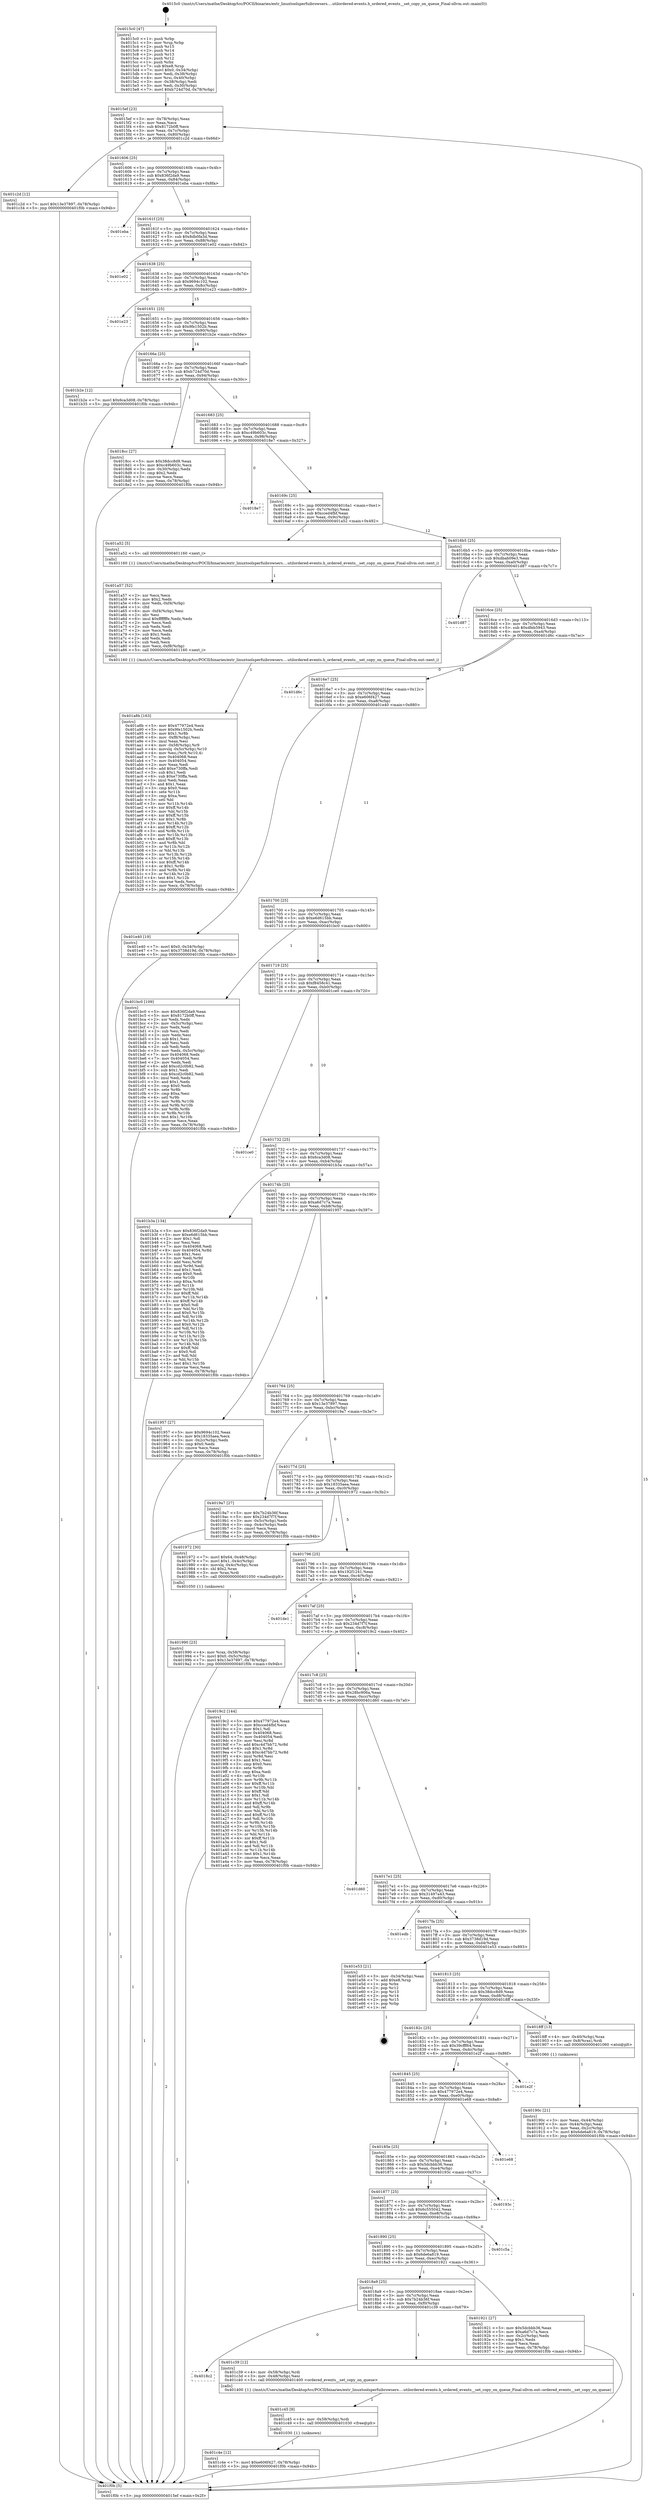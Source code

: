 digraph "0x4015c0" {
  label = "0x4015c0 (/mnt/c/Users/mathe/Desktop/tcc/POCII/binaries/extr_linuxtoolsperfuibrowsers....utilordered-events.h_ordered_events__set_copy_on_queue_Final-ollvm.out::main(0))"
  labelloc = "t"
  node[shape=record]

  Entry [label="",width=0.3,height=0.3,shape=circle,fillcolor=black,style=filled]
  "0x4015ef" [label="{
     0x4015ef [23]\l
     | [instrs]\l
     &nbsp;&nbsp;0x4015ef \<+3\>: mov -0x78(%rbp),%eax\l
     &nbsp;&nbsp;0x4015f2 \<+2\>: mov %eax,%ecx\l
     &nbsp;&nbsp;0x4015f4 \<+6\>: sub $0x8172b0ff,%ecx\l
     &nbsp;&nbsp;0x4015fa \<+3\>: mov %eax,-0x7c(%rbp)\l
     &nbsp;&nbsp;0x4015fd \<+3\>: mov %ecx,-0x80(%rbp)\l
     &nbsp;&nbsp;0x401600 \<+6\>: je 0000000000401c2d \<main+0x66d\>\l
  }"]
  "0x401c2d" [label="{
     0x401c2d [12]\l
     | [instrs]\l
     &nbsp;&nbsp;0x401c2d \<+7\>: movl $0x13e37897,-0x78(%rbp)\l
     &nbsp;&nbsp;0x401c34 \<+5\>: jmp 0000000000401f0b \<main+0x94b\>\l
  }"]
  "0x401606" [label="{
     0x401606 [25]\l
     | [instrs]\l
     &nbsp;&nbsp;0x401606 \<+5\>: jmp 000000000040160b \<main+0x4b\>\l
     &nbsp;&nbsp;0x40160b \<+3\>: mov -0x7c(%rbp),%eax\l
     &nbsp;&nbsp;0x40160e \<+5\>: sub $0x836f2da9,%eax\l
     &nbsp;&nbsp;0x401613 \<+6\>: mov %eax,-0x84(%rbp)\l
     &nbsp;&nbsp;0x401619 \<+6\>: je 0000000000401eba \<main+0x8fa\>\l
  }"]
  Exit [label="",width=0.3,height=0.3,shape=circle,fillcolor=black,style=filled,peripheries=2]
  "0x401eba" [label="{
     0x401eba\l
  }", style=dashed]
  "0x40161f" [label="{
     0x40161f [25]\l
     | [instrs]\l
     &nbsp;&nbsp;0x40161f \<+5\>: jmp 0000000000401624 \<main+0x64\>\l
     &nbsp;&nbsp;0x401624 \<+3\>: mov -0x7c(%rbp),%eax\l
     &nbsp;&nbsp;0x401627 \<+5\>: sub $0x8db0fa3d,%eax\l
     &nbsp;&nbsp;0x40162c \<+6\>: mov %eax,-0x88(%rbp)\l
     &nbsp;&nbsp;0x401632 \<+6\>: je 0000000000401e02 \<main+0x842\>\l
  }"]
  "0x401c4e" [label="{
     0x401c4e [12]\l
     | [instrs]\l
     &nbsp;&nbsp;0x401c4e \<+7\>: movl $0xe606f427,-0x78(%rbp)\l
     &nbsp;&nbsp;0x401c55 \<+5\>: jmp 0000000000401f0b \<main+0x94b\>\l
  }"]
  "0x401e02" [label="{
     0x401e02\l
  }", style=dashed]
  "0x401638" [label="{
     0x401638 [25]\l
     | [instrs]\l
     &nbsp;&nbsp;0x401638 \<+5\>: jmp 000000000040163d \<main+0x7d\>\l
     &nbsp;&nbsp;0x40163d \<+3\>: mov -0x7c(%rbp),%eax\l
     &nbsp;&nbsp;0x401640 \<+5\>: sub $0x9694c102,%eax\l
     &nbsp;&nbsp;0x401645 \<+6\>: mov %eax,-0x8c(%rbp)\l
     &nbsp;&nbsp;0x40164b \<+6\>: je 0000000000401e23 \<main+0x863\>\l
  }"]
  "0x401c45" [label="{
     0x401c45 [9]\l
     | [instrs]\l
     &nbsp;&nbsp;0x401c45 \<+4\>: mov -0x58(%rbp),%rdi\l
     &nbsp;&nbsp;0x401c49 \<+5\>: call 0000000000401030 \<free@plt\>\l
     | [calls]\l
     &nbsp;&nbsp;0x401030 \{1\} (unknown)\l
  }"]
  "0x401e23" [label="{
     0x401e23\l
  }", style=dashed]
  "0x401651" [label="{
     0x401651 [25]\l
     | [instrs]\l
     &nbsp;&nbsp;0x401651 \<+5\>: jmp 0000000000401656 \<main+0x96\>\l
     &nbsp;&nbsp;0x401656 \<+3\>: mov -0x7c(%rbp),%eax\l
     &nbsp;&nbsp;0x401659 \<+5\>: sub $0x9fe1502b,%eax\l
     &nbsp;&nbsp;0x40165e \<+6\>: mov %eax,-0x90(%rbp)\l
     &nbsp;&nbsp;0x401664 \<+6\>: je 0000000000401b2e \<main+0x56e\>\l
  }"]
  "0x4018c2" [label="{
     0x4018c2\l
  }", style=dashed]
  "0x401b2e" [label="{
     0x401b2e [12]\l
     | [instrs]\l
     &nbsp;&nbsp;0x401b2e \<+7\>: movl $0x6ca3d08,-0x78(%rbp)\l
     &nbsp;&nbsp;0x401b35 \<+5\>: jmp 0000000000401f0b \<main+0x94b\>\l
  }"]
  "0x40166a" [label="{
     0x40166a [25]\l
     | [instrs]\l
     &nbsp;&nbsp;0x40166a \<+5\>: jmp 000000000040166f \<main+0xaf\>\l
     &nbsp;&nbsp;0x40166f \<+3\>: mov -0x7c(%rbp),%eax\l
     &nbsp;&nbsp;0x401672 \<+5\>: sub $0xb724d70d,%eax\l
     &nbsp;&nbsp;0x401677 \<+6\>: mov %eax,-0x94(%rbp)\l
     &nbsp;&nbsp;0x40167d \<+6\>: je 00000000004018cc \<main+0x30c\>\l
  }"]
  "0x401c39" [label="{
     0x401c39 [12]\l
     | [instrs]\l
     &nbsp;&nbsp;0x401c39 \<+4\>: mov -0x58(%rbp),%rdi\l
     &nbsp;&nbsp;0x401c3d \<+3\>: mov -0x48(%rbp),%esi\l
     &nbsp;&nbsp;0x401c40 \<+5\>: call 0000000000401400 \<ordered_events__set_copy_on_queue\>\l
     | [calls]\l
     &nbsp;&nbsp;0x401400 \{1\} (/mnt/c/Users/mathe/Desktop/tcc/POCII/binaries/extr_linuxtoolsperfuibrowsers....utilordered-events.h_ordered_events__set_copy_on_queue_Final-ollvm.out::ordered_events__set_copy_on_queue)\l
  }"]
  "0x4018cc" [label="{
     0x4018cc [27]\l
     | [instrs]\l
     &nbsp;&nbsp;0x4018cc \<+5\>: mov $0x38dcc8d9,%eax\l
     &nbsp;&nbsp;0x4018d1 \<+5\>: mov $0xc49b603c,%ecx\l
     &nbsp;&nbsp;0x4018d6 \<+3\>: mov -0x30(%rbp),%edx\l
     &nbsp;&nbsp;0x4018d9 \<+3\>: cmp $0x2,%edx\l
     &nbsp;&nbsp;0x4018dc \<+3\>: cmovne %ecx,%eax\l
     &nbsp;&nbsp;0x4018df \<+3\>: mov %eax,-0x78(%rbp)\l
     &nbsp;&nbsp;0x4018e2 \<+5\>: jmp 0000000000401f0b \<main+0x94b\>\l
  }"]
  "0x401683" [label="{
     0x401683 [25]\l
     | [instrs]\l
     &nbsp;&nbsp;0x401683 \<+5\>: jmp 0000000000401688 \<main+0xc8\>\l
     &nbsp;&nbsp;0x401688 \<+3\>: mov -0x7c(%rbp),%eax\l
     &nbsp;&nbsp;0x40168b \<+5\>: sub $0xc49b603c,%eax\l
     &nbsp;&nbsp;0x401690 \<+6\>: mov %eax,-0x98(%rbp)\l
     &nbsp;&nbsp;0x401696 \<+6\>: je 00000000004018e7 \<main+0x327\>\l
  }"]
  "0x401f0b" [label="{
     0x401f0b [5]\l
     | [instrs]\l
     &nbsp;&nbsp;0x401f0b \<+5\>: jmp 00000000004015ef \<main+0x2f\>\l
  }"]
  "0x4015c0" [label="{
     0x4015c0 [47]\l
     | [instrs]\l
     &nbsp;&nbsp;0x4015c0 \<+1\>: push %rbp\l
     &nbsp;&nbsp;0x4015c1 \<+3\>: mov %rsp,%rbp\l
     &nbsp;&nbsp;0x4015c4 \<+2\>: push %r15\l
     &nbsp;&nbsp;0x4015c6 \<+2\>: push %r14\l
     &nbsp;&nbsp;0x4015c8 \<+2\>: push %r13\l
     &nbsp;&nbsp;0x4015ca \<+2\>: push %r12\l
     &nbsp;&nbsp;0x4015cc \<+1\>: push %rbx\l
     &nbsp;&nbsp;0x4015cd \<+7\>: sub $0xe8,%rsp\l
     &nbsp;&nbsp;0x4015d4 \<+7\>: movl $0x0,-0x34(%rbp)\l
     &nbsp;&nbsp;0x4015db \<+3\>: mov %edi,-0x38(%rbp)\l
     &nbsp;&nbsp;0x4015de \<+4\>: mov %rsi,-0x40(%rbp)\l
     &nbsp;&nbsp;0x4015e2 \<+3\>: mov -0x38(%rbp),%edi\l
     &nbsp;&nbsp;0x4015e5 \<+3\>: mov %edi,-0x30(%rbp)\l
     &nbsp;&nbsp;0x4015e8 \<+7\>: movl $0xb724d70d,-0x78(%rbp)\l
  }"]
  "0x401a8b" [label="{
     0x401a8b [163]\l
     | [instrs]\l
     &nbsp;&nbsp;0x401a8b \<+5\>: mov $0x477972e4,%ecx\l
     &nbsp;&nbsp;0x401a90 \<+5\>: mov $0x9fe1502b,%edx\l
     &nbsp;&nbsp;0x401a95 \<+3\>: mov $0x1,%r8b\l
     &nbsp;&nbsp;0x401a98 \<+6\>: mov -0xf8(%rbp),%esi\l
     &nbsp;&nbsp;0x401a9e \<+3\>: imul %eax,%esi\l
     &nbsp;&nbsp;0x401aa1 \<+4\>: mov -0x58(%rbp),%r9\l
     &nbsp;&nbsp;0x401aa5 \<+4\>: movslq -0x5c(%rbp),%r10\l
     &nbsp;&nbsp;0x401aa9 \<+4\>: mov %esi,(%r9,%r10,4)\l
     &nbsp;&nbsp;0x401aad \<+7\>: mov 0x404068,%eax\l
     &nbsp;&nbsp;0x401ab4 \<+7\>: mov 0x404054,%esi\l
     &nbsp;&nbsp;0x401abb \<+2\>: mov %eax,%edi\l
     &nbsp;&nbsp;0x401abd \<+6\>: add $0xe730ffa,%edi\l
     &nbsp;&nbsp;0x401ac3 \<+3\>: sub $0x1,%edi\l
     &nbsp;&nbsp;0x401ac6 \<+6\>: sub $0xe730ffa,%edi\l
     &nbsp;&nbsp;0x401acc \<+3\>: imul %edi,%eax\l
     &nbsp;&nbsp;0x401acf \<+3\>: and $0x1,%eax\l
     &nbsp;&nbsp;0x401ad2 \<+3\>: cmp $0x0,%eax\l
     &nbsp;&nbsp;0x401ad5 \<+4\>: sete %r11b\l
     &nbsp;&nbsp;0x401ad9 \<+3\>: cmp $0xa,%esi\l
     &nbsp;&nbsp;0x401adc \<+3\>: setl %bl\l
     &nbsp;&nbsp;0x401adf \<+3\>: mov %r11b,%r14b\l
     &nbsp;&nbsp;0x401ae2 \<+4\>: xor $0xff,%r14b\l
     &nbsp;&nbsp;0x401ae6 \<+3\>: mov %bl,%r15b\l
     &nbsp;&nbsp;0x401ae9 \<+4\>: xor $0xff,%r15b\l
     &nbsp;&nbsp;0x401aed \<+4\>: xor $0x1,%r8b\l
     &nbsp;&nbsp;0x401af1 \<+3\>: mov %r14b,%r12b\l
     &nbsp;&nbsp;0x401af4 \<+4\>: and $0xff,%r12b\l
     &nbsp;&nbsp;0x401af8 \<+3\>: and %r8b,%r11b\l
     &nbsp;&nbsp;0x401afb \<+3\>: mov %r15b,%r13b\l
     &nbsp;&nbsp;0x401afe \<+4\>: and $0xff,%r13b\l
     &nbsp;&nbsp;0x401b02 \<+3\>: and %r8b,%bl\l
     &nbsp;&nbsp;0x401b05 \<+3\>: or %r11b,%r12b\l
     &nbsp;&nbsp;0x401b08 \<+3\>: or %bl,%r13b\l
     &nbsp;&nbsp;0x401b0b \<+3\>: xor %r13b,%r12b\l
     &nbsp;&nbsp;0x401b0e \<+3\>: or %r15b,%r14b\l
     &nbsp;&nbsp;0x401b11 \<+4\>: xor $0xff,%r14b\l
     &nbsp;&nbsp;0x401b15 \<+4\>: or $0x1,%r8b\l
     &nbsp;&nbsp;0x401b19 \<+3\>: and %r8b,%r14b\l
     &nbsp;&nbsp;0x401b1c \<+3\>: or %r14b,%r12b\l
     &nbsp;&nbsp;0x401b1f \<+4\>: test $0x1,%r12b\l
     &nbsp;&nbsp;0x401b23 \<+3\>: cmovne %edx,%ecx\l
     &nbsp;&nbsp;0x401b26 \<+3\>: mov %ecx,-0x78(%rbp)\l
     &nbsp;&nbsp;0x401b29 \<+5\>: jmp 0000000000401f0b \<main+0x94b\>\l
  }"]
  "0x4018e7" [label="{
     0x4018e7\l
  }", style=dashed]
  "0x40169c" [label="{
     0x40169c [25]\l
     | [instrs]\l
     &nbsp;&nbsp;0x40169c \<+5\>: jmp 00000000004016a1 \<main+0xe1\>\l
     &nbsp;&nbsp;0x4016a1 \<+3\>: mov -0x7c(%rbp),%eax\l
     &nbsp;&nbsp;0x4016a4 \<+5\>: sub $0xcced4fbf,%eax\l
     &nbsp;&nbsp;0x4016a9 \<+6\>: mov %eax,-0x9c(%rbp)\l
     &nbsp;&nbsp;0x4016af \<+6\>: je 0000000000401a52 \<main+0x492\>\l
  }"]
  "0x401a57" [label="{
     0x401a57 [52]\l
     | [instrs]\l
     &nbsp;&nbsp;0x401a57 \<+2\>: xor %ecx,%ecx\l
     &nbsp;&nbsp;0x401a59 \<+5\>: mov $0x2,%edx\l
     &nbsp;&nbsp;0x401a5e \<+6\>: mov %edx,-0xf4(%rbp)\l
     &nbsp;&nbsp;0x401a64 \<+1\>: cltd\l
     &nbsp;&nbsp;0x401a65 \<+6\>: mov -0xf4(%rbp),%esi\l
     &nbsp;&nbsp;0x401a6b \<+2\>: idiv %esi\l
     &nbsp;&nbsp;0x401a6d \<+6\>: imul $0xfffffffe,%edx,%edx\l
     &nbsp;&nbsp;0x401a73 \<+2\>: mov %ecx,%edi\l
     &nbsp;&nbsp;0x401a75 \<+2\>: sub %edx,%edi\l
     &nbsp;&nbsp;0x401a77 \<+2\>: mov %ecx,%edx\l
     &nbsp;&nbsp;0x401a79 \<+3\>: sub $0x1,%edx\l
     &nbsp;&nbsp;0x401a7c \<+2\>: add %edx,%edi\l
     &nbsp;&nbsp;0x401a7e \<+2\>: sub %edi,%ecx\l
     &nbsp;&nbsp;0x401a80 \<+6\>: mov %ecx,-0xf8(%rbp)\l
     &nbsp;&nbsp;0x401a86 \<+5\>: call 0000000000401160 \<next_i\>\l
     | [calls]\l
     &nbsp;&nbsp;0x401160 \{1\} (/mnt/c/Users/mathe/Desktop/tcc/POCII/binaries/extr_linuxtoolsperfuibrowsers....utilordered-events.h_ordered_events__set_copy_on_queue_Final-ollvm.out::next_i)\l
  }"]
  "0x401a52" [label="{
     0x401a52 [5]\l
     | [instrs]\l
     &nbsp;&nbsp;0x401a52 \<+5\>: call 0000000000401160 \<next_i\>\l
     | [calls]\l
     &nbsp;&nbsp;0x401160 \{1\} (/mnt/c/Users/mathe/Desktop/tcc/POCII/binaries/extr_linuxtoolsperfuibrowsers....utilordered-events.h_ordered_events__set_copy_on_queue_Final-ollvm.out::next_i)\l
  }"]
  "0x4016b5" [label="{
     0x4016b5 [25]\l
     | [instrs]\l
     &nbsp;&nbsp;0x4016b5 \<+5\>: jmp 00000000004016ba \<main+0xfa\>\l
     &nbsp;&nbsp;0x4016ba \<+3\>: mov -0x7c(%rbp),%eax\l
     &nbsp;&nbsp;0x4016bd \<+5\>: sub $0xdbab09e3,%eax\l
     &nbsp;&nbsp;0x4016c2 \<+6\>: mov %eax,-0xa0(%rbp)\l
     &nbsp;&nbsp;0x4016c8 \<+6\>: je 0000000000401d87 \<main+0x7c7\>\l
  }"]
  "0x401990" [label="{
     0x401990 [23]\l
     | [instrs]\l
     &nbsp;&nbsp;0x401990 \<+4\>: mov %rax,-0x58(%rbp)\l
     &nbsp;&nbsp;0x401994 \<+7\>: movl $0x0,-0x5c(%rbp)\l
     &nbsp;&nbsp;0x40199b \<+7\>: movl $0x13e37897,-0x78(%rbp)\l
     &nbsp;&nbsp;0x4019a2 \<+5\>: jmp 0000000000401f0b \<main+0x94b\>\l
  }"]
  "0x401d87" [label="{
     0x401d87\l
  }", style=dashed]
  "0x4016ce" [label="{
     0x4016ce [25]\l
     | [instrs]\l
     &nbsp;&nbsp;0x4016ce \<+5\>: jmp 00000000004016d3 \<main+0x113\>\l
     &nbsp;&nbsp;0x4016d3 \<+3\>: mov -0x7c(%rbp),%eax\l
     &nbsp;&nbsp;0x4016d6 \<+5\>: sub $0xdfeb5943,%eax\l
     &nbsp;&nbsp;0x4016db \<+6\>: mov %eax,-0xa4(%rbp)\l
     &nbsp;&nbsp;0x4016e1 \<+6\>: je 0000000000401d6c \<main+0x7ac\>\l
  }"]
  "0x4018a9" [label="{
     0x4018a9 [25]\l
     | [instrs]\l
     &nbsp;&nbsp;0x4018a9 \<+5\>: jmp 00000000004018ae \<main+0x2ee\>\l
     &nbsp;&nbsp;0x4018ae \<+3\>: mov -0x7c(%rbp),%eax\l
     &nbsp;&nbsp;0x4018b1 \<+5\>: sub $0x7b24b36f,%eax\l
     &nbsp;&nbsp;0x4018b6 \<+6\>: mov %eax,-0xf0(%rbp)\l
     &nbsp;&nbsp;0x4018bc \<+6\>: je 0000000000401c39 \<main+0x679\>\l
  }"]
  "0x401d6c" [label="{
     0x401d6c\l
  }", style=dashed]
  "0x4016e7" [label="{
     0x4016e7 [25]\l
     | [instrs]\l
     &nbsp;&nbsp;0x4016e7 \<+5\>: jmp 00000000004016ec \<main+0x12c\>\l
     &nbsp;&nbsp;0x4016ec \<+3\>: mov -0x7c(%rbp),%eax\l
     &nbsp;&nbsp;0x4016ef \<+5\>: sub $0xe606f427,%eax\l
     &nbsp;&nbsp;0x4016f4 \<+6\>: mov %eax,-0xa8(%rbp)\l
     &nbsp;&nbsp;0x4016fa \<+6\>: je 0000000000401e40 \<main+0x880\>\l
  }"]
  "0x401921" [label="{
     0x401921 [27]\l
     | [instrs]\l
     &nbsp;&nbsp;0x401921 \<+5\>: mov $0x5dcbbb36,%eax\l
     &nbsp;&nbsp;0x401926 \<+5\>: mov $0xa6d7c7a,%ecx\l
     &nbsp;&nbsp;0x40192b \<+3\>: mov -0x2c(%rbp),%edx\l
     &nbsp;&nbsp;0x40192e \<+3\>: cmp $0x1,%edx\l
     &nbsp;&nbsp;0x401931 \<+3\>: cmovl %ecx,%eax\l
     &nbsp;&nbsp;0x401934 \<+3\>: mov %eax,-0x78(%rbp)\l
     &nbsp;&nbsp;0x401937 \<+5\>: jmp 0000000000401f0b \<main+0x94b\>\l
  }"]
  "0x401e40" [label="{
     0x401e40 [19]\l
     | [instrs]\l
     &nbsp;&nbsp;0x401e40 \<+7\>: movl $0x0,-0x34(%rbp)\l
     &nbsp;&nbsp;0x401e47 \<+7\>: movl $0x3738d19d,-0x78(%rbp)\l
     &nbsp;&nbsp;0x401e4e \<+5\>: jmp 0000000000401f0b \<main+0x94b\>\l
  }"]
  "0x401700" [label="{
     0x401700 [25]\l
     | [instrs]\l
     &nbsp;&nbsp;0x401700 \<+5\>: jmp 0000000000401705 \<main+0x145\>\l
     &nbsp;&nbsp;0x401705 \<+3\>: mov -0x7c(%rbp),%eax\l
     &nbsp;&nbsp;0x401708 \<+5\>: sub $0xe6d615bb,%eax\l
     &nbsp;&nbsp;0x40170d \<+6\>: mov %eax,-0xac(%rbp)\l
     &nbsp;&nbsp;0x401713 \<+6\>: je 0000000000401bc0 \<main+0x600\>\l
  }"]
  "0x401890" [label="{
     0x401890 [25]\l
     | [instrs]\l
     &nbsp;&nbsp;0x401890 \<+5\>: jmp 0000000000401895 \<main+0x2d5\>\l
     &nbsp;&nbsp;0x401895 \<+3\>: mov -0x7c(%rbp),%eax\l
     &nbsp;&nbsp;0x401898 \<+5\>: sub $0x6de6a819,%eax\l
     &nbsp;&nbsp;0x40189d \<+6\>: mov %eax,-0xec(%rbp)\l
     &nbsp;&nbsp;0x4018a3 \<+6\>: je 0000000000401921 \<main+0x361\>\l
  }"]
  "0x401bc0" [label="{
     0x401bc0 [109]\l
     | [instrs]\l
     &nbsp;&nbsp;0x401bc0 \<+5\>: mov $0x836f2da9,%eax\l
     &nbsp;&nbsp;0x401bc5 \<+5\>: mov $0x8172b0ff,%ecx\l
     &nbsp;&nbsp;0x401bca \<+2\>: xor %edx,%edx\l
     &nbsp;&nbsp;0x401bcc \<+3\>: mov -0x5c(%rbp),%esi\l
     &nbsp;&nbsp;0x401bcf \<+2\>: mov %edx,%edi\l
     &nbsp;&nbsp;0x401bd1 \<+2\>: sub %esi,%edi\l
     &nbsp;&nbsp;0x401bd3 \<+2\>: mov %edx,%esi\l
     &nbsp;&nbsp;0x401bd5 \<+3\>: sub $0x1,%esi\l
     &nbsp;&nbsp;0x401bd8 \<+2\>: add %esi,%edi\l
     &nbsp;&nbsp;0x401bda \<+2\>: sub %edi,%edx\l
     &nbsp;&nbsp;0x401bdc \<+3\>: mov %edx,-0x5c(%rbp)\l
     &nbsp;&nbsp;0x401bdf \<+7\>: mov 0x404068,%edx\l
     &nbsp;&nbsp;0x401be6 \<+7\>: mov 0x404054,%esi\l
     &nbsp;&nbsp;0x401bed \<+2\>: mov %edx,%edi\l
     &nbsp;&nbsp;0x401bef \<+6\>: add $0xcd2c0b82,%edi\l
     &nbsp;&nbsp;0x401bf5 \<+3\>: sub $0x1,%edi\l
     &nbsp;&nbsp;0x401bf8 \<+6\>: sub $0xcd2c0b82,%edi\l
     &nbsp;&nbsp;0x401bfe \<+3\>: imul %edi,%edx\l
     &nbsp;&nbsp;0x401c01 \<+3\>: and $0x1,%edx\l
     &nbsp;&nbsp;0x401c04 \<+3\>: cmp $0x0,%edx\l
     &nbsp;&nbsp;0x401c07 \<+4\>: sete %r8b\l
     &nbsp;&nbsp;0x401c0b \<+3\>: cmp $0xa,%esi\l
     &nbsp;&nbsp;0x401c0e \<+4\>: setl %r9b\l
     &nbsp;&nbsp;0x401c12 \<+3\>: mov %r8b,%r10b\l
     &nbsp;&nbsp;0x401c15 \<+3\>: and %r9b,%r10b\l
     &nbsp;&nbsp;0x401c18 \<+3\>: xor %r9b,%r8b\l
     &nbsp;&nbsp;0x401c1b \<+3\>: or %r8b,%r10b\l
     &nbsp;&nbsp;0x401c1e \<+4\>: test $0x1,%r10b\l
     &nbsp;&nbsp;0x401c22 \<+3\>: cmovne %ecx,%eax\l
     &nbsp;&nbsp;0x401c25 \<+3\>: mov %eax,-0x78(%rbp)\l
     &nbsp;&nbsp;0x401c28 \<+5\>: jmp 0000000000401f0b \<main+0x94b\>\l
  }"]
  "0x401719" [label="{
     0x401719 [25]\l
     | [instrs]\l
     &nbsp;&nbsp;0x401719 \<+5\>: jmp 000000000040171e \<main+0x15e\>\l
     &nbsp;&nbsp;0x40171e \<+3\>: mov -0x7c(%rbp),%eax\l
     &nbsp;&nbsp;0x401721 \<+5\>: sub $0xf8458c41,%eax\l
     &nbsp;&nbsp;0x401726 \<+6\>: mov %eax,-0xb0(%rbp)\l
     &nbsp;&nbsp;0x40172c \<+6\>: je 0000000000401ce0 \<main+0x720\>\l
  }"]
  "0x401c5a" [label="{
     0x401c5a\l
  }", style=dashed]
  "0x401ce0" [label="{
     0x401ce0\l
  }", style=dashed]
  "0x401732" [label="{
     0x401732 [25]\l
     | [instrs]\l
     &nbsp;&nbsp;0x401732 \<+5\>: jmp 0000000000401737 \<main+0x177\>\l
     &nbsp;&nbsp;0x401737 \<+3\>: mov -0x7c(%rbp),%eax\l
     &nbsp;&nbsp;0x40173a \<+5\>: sub $0x6ca3d08,%eax\l
     &nbsp;&nbsp;0x40173f \<+6\>: mov %eax,-0xb4(%rbp)\l
     &nbsp;&nbsp;0x401745 \<+6\>: je 0000000000401b3a \<main+0x57a\>\l
  }"]
  "0x401877" [label="{
     0x401877 [25]\l
     | [instrs]\l
     &nbsp;&nbsp;0x401877 \<+5\>: jmp 000000000040187c \<main+0x2bc\>\l
     &nbsp;&nbsp;0x40187c \<+3\>: mov -0x7c(%rbp),%eax\l
     &nbsp;&nbsp;0x40187f \<+5\>: sub $0x6c555042,%eax\l
     &nbsp;&nbsp;0x401884 \<+6\>: mov %eax,-0xe8(%rbp)\l
     &nbsp;&nbsp;0x40188a \<+6\>: je 0000000000401c5a \<main+0x69a\>\l
  }"]
  "0x401b3a" [label="{
     0x401b3a [134]\l
     | [instrs]\l
     &nbsp;&nbsp;0x401b3a \<+5\>: mov $0x836f2da9,%eax\l
     &nbsp;&nbsp;0x401b3f \<+5\>: mov $0xe6d615bb,%ecx\l
     &nbsp;&nbsp;0x401b44 \<+2\>: mov $0x1,%dl\l
     &nbsp;&nbsp;0x401b46 \<+2\>: xor %esi,%esi\l
     &nbsp;&nbsp;0x401b48 \<+7\>: mov 0x404068,%edi\l
     &nbsp;&nbsp;0x401b4f \<+8\>: mov 0x404054,%r8d\l
     &nbsp;&nbsp;0x401b57 \<+3\>: sub $0x1,%esi\l
     &nbsp;&nbsp;0x401b5a \<+3\>: mov %edi,%r9d\l
     &nbsp;&nbsp;0x401b5d \<+3\>: add %esi,%r9d\l
     &nbsp;&nbsp;0x401b60 \<+4\>: imul %r9d,%edi\l
     &nbsp;&nbsp;0x401b64 \<+3\>: and $0x1,%edi\l
     &nbsp;&nbsp;0x401b67 \<+3\>: cmp $0x0,%edi\l
     &nbsp;&nbsp;0x401b6a \<+4\>: sete %r10b\l
     &nbsp;&nbsp;0x401b6e \<+4\>: cmp $0xa,%r8d\l
     &nbsp;&nbsp;0x401b72 \<+4\>: setl %r11b\l
     &nbsp;&nbsp;0x401b76 \<+3\>: mov %r10b,%bl\l
     &nbsp;&nbsp;0x401b79 \<+3\>: xor $0xff,%bl\l
     &nbsp;&nbsp;0x401b7c \<+3\>: mov %r11b,%r14b\l
     &nbsp;&nbsp;0x401b7f \<+4\>: xor $0xff,%r14b\l
     &nbsp;&nbsp;0x401b83 \<+3\>: xor $0x0,%dl\l
     &nbsp;&nbsp;0x401b86 \<+3\>: mov %bl,%r15b\l
     &nbsp;&nbsp;0x401b89 \<+4\>: and $0x0,%r15b\l
     &nbsp;&nbsp;0x401b8d \<+3\>: and %dl,%r10b\l
     &nbsp;&nbsp;0x401b90 \<+3\>: mov %r14b,%r12b\l
     &nbsp;&nbsp;0x401b93 \<+4\>: and $0x0,%r12b\l
     &nbsp;&nbsp;0x401b97 \<+3\>: and %dl,%r11b\l
     &nbsp;&nbsp;0x401b9a \<+3\>: or %r10b,%r15b\l
     &nbsp;&nbsp;0x401b9d \<+3\>: or %r11b,%r12b\l
     &nbsp;&nbsp;0x401ba0 \<+3\>: xor %r12b,%r15b\l
     &nbsp;&nbsp;0x401ba3 \<+3\>: or %r14b,%bl\l
     &nbsp;&nbsp;0x401ba6 \<+3\>: xor $0xff,%bl\l
     &nbsp;&nbsp;0x401ba9 \<+3\>: or $0x0,%dl\l
     &nbsp;&nbsp;0x401bac \<+2\>: and %dl,%bl\l
     &nbsp;&nbsp;0x401bae \<+3\>: or %bl,%r15b\l
     &nbsp;&nbsp;0x401bb1 \<+4\>: test $0x1,%r15b\l
     &nbsp;&nbsp;0x401bb5 \<+3\>: cmovne %ecx,%eax\l
     &nbsp;&nbsp;0x401bb8 \<+3\>: mov %eax,-0x78(%rbp)\l
     &nbsp;&nbsp;0x401bbb \<+5\>: jmp 0000000000401f0b \<main+0x94b\>\l
  }"]
  "0x40174b" [label="{
     0x40174b [25]\l
     | [instrs]\l
     &nbsp;&nbsp;0x40174b \<+5\>: jmp 0000000000401750 \<main+0x190\>\l
     &nbsp;&nbsp;0x401750 \<+3\>: mov -0x7c(%rbp),%eax\l
     &nbsp;&nbsp;0x401753 \<+5\>: sub $0xa6d7c7a,%eax\l
     &nbsp;&nbsp;0x401758 \<+6\>: mov %eax,-0xb8(%rbp)\l
     &nbsp;&nbsp;0x40175e \<+6\>: je 0000000000401957 \<main+0x397\>\l
  }"]
  "0x40193c" [label="{
     0x40193c\l
  }", style=dashed]
  "0x401957" [label="{
     0x401957 [27]\l
     | [instrs]\l
     &nbsp;&nbsp;0x401957 \<+5\>: mov $0x9694c102,%eax\l
     &nbsp;&nbsp;0x40195c \<+5\>: mov $0x18335aea,%ecx\l
     &nbsp;&nbsp;0x401961 \<+3\>: mov -0x2c(%rbp),%edx\l
     &nbsp;&nbsp;0x401964 \<+3\>: cmp $0x0,%edx\l
     &nbsp;&nbsp;0x401967 \<+3\>: cmove %ecx,%eax\l
     &nbsp;&nbsp;0x40196a \<+3\>: mov %eax,-0x78(%rbp)\l
     &nbsp;&nbsp;0x40196d \<+5\>: jmp 0000000000401f0b \<main+0x94b\>\l
  }"]
  "0x401764" [label="{
     0x401764 [25]\l
     | [instrs]\l
     &nbsp;&nbsp;0x401764 \<+5\>: jmp 0000000000401769 \<main+0x1a9\>\l
     &nbsp;&nbsp;0x401769 \<+3\>: mov -0x7c(%rbp),%eax\l
     &nbsp;&nbsp;0x40176c \<+5\>: sub $0x13e37897,%eax\l
     &nbsp;&nbsp;0x401771 \<+6\>: mov %eax,-0xbc(%rbp)\l
     &nbsp;&nbsp;0x401777 \<+6\>: je 00000000004019a7 \<main+0x3e7\>\l
  }"]
  "0x40185e" [label="{
     0x40185e [25]\l
     | [instrs]\l
     &nbsp;&nbsp;0x40185e \<+5\>: jmp 0000000000401863 \<main+0x2a3\>\l
     &nbsp;&nbsp;0x401863 \<+3\>: mov -0x7c(%rbp),%eax\l
     &nbsp;&nbsp;0x401866 \<+5\>: sub $0x5dcbbb36,%eax\l
     &nbsp;&nbsp;0x40186b \<+6\>: mov %eax,-0xe4(%rbp)\l
     &nbsp;&nbsp;0x401871 \<+6\>: je 000000000040193c \<main+0x37c\>\l
  }"]
  "0x4019a7" [label="{
     0x4019a7 [27]\l
     | [instrs]\l
     &nbsp;&nbsp;0x4019a7 \<+5\>: mov $0x7b24b36f,%eax\l
     &nbsp;&nbsp;0x4019ac \<+5\>: mov $0x234d7f7f,%ecx\l
     &nbsp;&nbsp;0x4019b1 \<+3\>: mov -0x5c(%rbp),%edx\l
     &nbsp;&nbsp;0x4019b4 \<+3\>: cmp -0x4c(%rbp),%edx\l
     &nbsp;&nbsp;0x4019b7 \<+3\>: cmovl %ecx,%eax\l
     &nbsp;&nbsp;0x4019ba \<+3\>: mov %eax,-0x78(%rbp)\l
     &nbsp;&nbsp;0x4019bd \<+5\>: jmp 0000000000401f0b \<main+0x94b\>\l
  }"]
  "0x40177d" [label="{
     0x40177d [25]\l
     | [instrs]\l
     &nbsp;&nbsp;0x40177d \<+5\>: jmp 0000000000401782 \<main+0x1c2\>\l
     &nbsp;&nbsp;0x401782 \<+3\>: mov -0x7c(%rbp),%eax\l
     &nbsp;&nbsp;0x401785 \<+5\>: sub $0x18335aea,%eax\l
     &nbsp;&nbsp;0x40178a \<+6\>: mov %eax,-0xc0(%rbp)\l
     &nbsp;&nbsp;0x401790 \<+6\>: je 0000000000401972 \<main+0x3b2\>\l
  }"]
  "0x401e68" [label="{
     0x401e68\l
  }", style=dashed]
  "0x401972" [label="{
     0x401972 [30]\l
     | [instrs]\l
     &nbsp;&nbsp;0x401972 \<+7\>: movl $0x64,-0x48(%rbp)\l
     &nbsp;&nbsp;0x401979 \<+7\>: movl $0x1,-0x4c(%rbp)\l
     &nbsp;&nbsp;0x401980 \<+4\>: movslq -0x4c(%rbp),%rax\l
     &nbsp;&nbsp;0x401984 \<+4\>: shl $0x2,%rax\l
     &nbsp;&nbsp;0x401988 \<+3\>: mov %rax,%rdi\l
     &nbsp;&nbsp;0x40198b \<+5\>: call 0000000000401050 \<malloc@plt\>\l
     | [calls]\l
     &nbsp;&nbsp;0x401050 \{1\} (unknown)\l
  }"]
  "0x401796" [label="{
     0x401796 [25]\l
     | [instrs]\l
     &nbsp;&nbsp;0x401796 \<+5\>: jmp 000000000040179b \<main+0x1db\>\l
     &nbsp;&nbsp;0x40179b \<+3\>: mov -0x7c(%rbp),%eax\l
     &nbsp;&nbsp;0x40179e \<+5\>: sub $0x192f1241,%eax\l
     &nbsp;&nbsp;0x4017a3 \<+6\>: mov %eax,-0xc4(%rbp)\l
     &nbsp;&nbsp;0x4017a9 \<+6\>: je 0000000000401de1 \<main+0x821\>\l
  }"]
  "0x401845" [label="{
     0x401845 [25]\l
     | [instrs]\l
     &nbsp;&nbsp;0x401845 \<+5\>: jmp 000000000040184a \<main+0x28a\>\l
     &nbsp;&nbsp;0x40184a \<+3\>: mov -0x7c(%rbp),%eax\l
     &nbsp;&nbsp;0x40184d \<+5\>: sub $0x477972e4,%eax\l
     &nbsp;&nbsp;0x401852 \<+6\>: mov %eax,-0xe0(%rbp)\l
     &nbsp;&nbsp;0x401858 \<+6\>: je 0000000000401e68 \<main+0x8a8\>\l
  }"]
  "0x401de1" [label="{
     0x401de1\l
  }", style=dashed]
  "0x4017af" [label="{
     0x4017af [25]\l
     | [instrs]\l
     &nbsp;&nbsp;0x4017af \<+5\>: jmp 00000000004017b4 \<main+0x1f4\>\l
     &nbsp;&nbsp;0x4017b4 \<+3\>: mov -0x7c(%rbp),%eax\l
     &nbsp;&nbsp;0x4017b7 \<+5\>: sub $0x234d7f7f,%eax\l
     &nbsp;&nbsp;0x4017bc \<+6\>: mov %eax,-0xc8(%rbp)\l
     &nbsp;&nbsp;0x4017c2 \<+6\>: je 00000000004019c2 \<main+0x402\>\l
  }"]
  "0x401e2f" [label="{
     0x401e2f\l
  }", style=dashed]
  "0x4019c2" [label="{
     0x4019c2 [144]\l
     | [instrs]\l
     &nbsp;&nbsp;0x4019c2 \<+5\>: mov $0x477972e4,%eax\l
     &nbsp;&nbsp;0x4019c7 \<+5\>: mov $0xcced4fbf,%ecx\l
     &nbsp;&nbsp;0x4019cc \<+2\>: mov $0x1,%dl\l
     &nbsp;&nbsp;0x4019ce \<+7\>: mov 0x404068,%esi\l
     &nbsp;&nbsp;0x4019d5 \<+7\>: mov 0x404054,%edi\l
     &nbsp;&nbsp;0x4019dc \<+3\>: mov %esi,%r8d\l
     &nbsp;&nbsp;0x4019df \<+7\>: add $0xc4d7bb72,%r8d\l
     &nbsp;&nbsp;0x4019e6 \<+4\>: sub $0x1,%r8d\l
     &nbsp;&nbsp;0x4019ea \<+7\>: sub $0xc4d7bb72,%r8d\l
     &nbsp;&nbsp;0x4019f1 \<+4\>: imul %r8d,%esi\l
     &nbsp;&nbsp;0x4019f5 \<+3\>: and $0x1,%esi\l
     &nbsp;&nbsp;0x4019f8 \<+3\>: cmp $0x0,%esi\l
     &nbsp;&nbsp;0x4019fb \<+4\>: sete %r9b\l
     &nbsp;&nbsp;0x4019ff \<+3\>: cmp $0xa,%edi\l
     &nbsp;&nbsp;0x401a02 \<+4\>: setl %r10b\l
     &nbsp;&nbsp;0x401a06 \<+3\>: mov %r9b,%r11b\l
     &nbsp;&nbsp;0x401a09 \<+4\>: xor $0xff,%r11b\l
     &nbsp;&nbsp;0x401a0d \<+3\>: mov %r10b,%bl\l
     &nbsp;&nbsp;0x401a10 \<+3\>: xor $0xff,%bl\l
     &nbsp;&nbsp;0x401a13 \<+3\>: xor $0x1,%dl\l
     &nbsp;&nbsp;0x401a16 \<+3\>: mov %r11b,%r14b\l
     &nbsp;&nbsp;0x401a19 \<+4\>: and $0xff,%r14b\l
     &nbsp;&nbsp;0x401a1d \<+3\>: and %dl,%r9b\l
     &nbsp;&nbsp;0x401a20 \<+3\>: mov %bl,%r15b\l
     &nbsp;&nbsp;0x401a23 \<+4\>: and $0xff,%r15b\l
     &nbsp;&nbsp;0x401a27 \<+3\>: and %dl,%r10b\l
     &nbsp;&nbsp;0x401a2a \<+3\>: or %r9b,%r14b\l
     &nbsp;&nbsp;0x401a2d \<+3\>: or %r10b,%r15b\l
     &nbsp;&nbsp;0x401a30 \<+3\>: xor %r15b,%r14b\l
     &nbsp;&nbsp;0x401a33 \<+3\>: or %bl,%r11b\l
     &nbsp;&nbsp;0x401a36 \<+4\>: xor $0xff,%r11b\l
     &nbsp;&nbsp;0x401a3a \<+3\>: or $0x1,%dl\l
     &nbsp;&nbsp;0x401a3d \<+3\>: and %dl,%r11b\l
     &nbsp;&nbsp;0x401a40 \<+3\>: or %r11b,%r14b\l
     &nbsp;&nbsp;0x401a43 \<+4\>: test $0x1,%r14b\l
     &nbsp;&nbsp;0x401a47 \<+3\>: cmovne %ecx,%eax\l
     &nbsp;&nbsp;0x401a4a \<+3\>: mov %eax,-0x78(%rbp)\l
     &nbsp;&nbsp;0x401a4d \<+5\>: jmp 0000000000401f0b \<main+0x94b\>\l
  }"]
  "0x4017c8" [label="{
     0x4017c8 [25]\l
     | [instrs]\l
     &nbsp;&nbsp;0x4017c8 \<+5\>: jmp 00000000004017cd \<main+0x20d\>\l
     &nbsp;&nbsp;0x4017cd \<+3\>: mov -0x7c(%rbp),%eax\l
     &nbsp;&nbsp;0x4017d0 \<+5\>: sub $0x28bc906a,%eax\l
     &nbsp;&nbsp;0x4017d5 \<+6\>: mov %eax,-0xcc(%rbp)\l
     &nbsp;&nbsp;0x4017db \<+6\>: je 0000000000401d60 \<main+0x7a0\>\l
  }"]
  "0x40190c" [label="{
     0x40190c [21]\l
     | [instrs]\l
     &nbsp;&nbsp;0x40190c \<+3\>: mov %eax,-0x44(%rbp)\l
     &nbsp;&nbsp;0x40190f \<+3\>: mov -0x44(%rbp),%eax\l
     &nbsp;&nbsp;0x401912 \<+3\>: mov %eax,-0x2c(%rbp)\l
     &nbsp;&nbsp;0x401915 \<+7\>: movl $0x6de6a819,-0x78(%rbp)\l
     &nbsp;&nbsp;0x40191c \<+5\>: jmp 0000000000401f0b \<main+0x94b\>\l
  }"]
  "0x401d60" [label="{
     0x401d60\l
  }", style=dashed]
  "0x4017e1" [label="{
     0x4017e1 [25]\l
     | [instrs]\l
     &nbsp;&nbsp;0x4017e1 \<+5\>: jmp 00000000004017e6 \<main+0x226\>\l
     &nbsp;&nbsp;0x4017e6 \<+3\>: mov -0x7c(%rbp),%eax\l
     &nbsp;&nbsp;0x4017e9 \<+5\>: sub $0x31497a43,%eax\l
     &nbsp;&nbsp;0x4017ee \<+6\>: mov %eax,-0xd0(%rbp)\l
     &nbsp;&nbsp;0x4017f4 \<+6\>: je 0000000000401edb \<main+0x91b\>\l
  }"]
  "0x40182c" [label="{
     0x40182c [25]\l
     | [instrs]\l
     &nbsp;&nbsp;0x40182c \<+5\>: jmp 0000000000401831 \<main+0x271\>\l
     &nbsp;&nbsp;0x401831 \<+3\>: mov -0x7c(%rbp),%eax\l
     &nbsp;&nbsp;0x401834 \<+5\>: sub $0x39cfff64,%eax\l
     &nbsp;&nbsp;0x401839 \<+6\>: mov %eax,-0xdc(%rbp)\l
     &nbsp;&nbsp;0x40183f \<+6\>: je 0000000000401e2f \<main+0x86f\>\l
  }"]
  "0x401edb" [label="{
     0x401edb\l
  }", style=dashed]
  "0x4017fa" [label="{
     0x4017fa [25]\l
     | [instrs]\l
     &nbsp;&nbsp;0x4017fa \<+5\>: jmp 00000000004017ff \<main+0x23f\>\l
     &nbsp;&nbsp;0x4017ff \<+3\>: mov -0x7c(%rbp),%eax\l
     &nbsp;&nbsp;0x401802 \<+5\>: sub $0x3738d19d,%eax\l
     &nbsp;&nbsp;0x401807 \<+6\>: mov %eax,-0xd4(%rbp)\l
     &nbsp;&nbsp;0x40180d \<+6\>: je 0000000000401e53 \<main+0x893\>\l
  }"]
  "0x4018ff" [label="{
     0x4018ff [13]\l
     | [instrs]\l
     &nbsp;&nbsp;0x4018ff \<+4\>: mov -0x40(%rbp),%rax\l
     &nbsp;&nbsp;0x401903 \<+4\>: mov 0x8(%rax),%rdi\l
     &nbsp;&nbsp;0x401907 \<+5\>: call 0000000000401060 \<atoi@plt\>\l
     | [calls]\l
     &nbsp;&nbsp;0x401060 \{1\} (unknown)\l
  }"]
  "0x401e53" [label="{
     0x401e53 [21]\l
     | [instrs]\l
     &nbsp;&nbsp;0x401e53 \<+3\>: mov -0x34(%rbp),%eax\l
     &nbsp;&nbsp;0x401e56 \<+7\>: add $0xe8,%rsp\l
     &nbsp;&nbsp;0x401e5d \<+1\>: pop %rbx\l
     &nbsp;&nbsp;0x401e5e \<+2\>: pop %r12\l
     &nbsp;&nbsp;0x401e60 \<+2\>: pop %r13\l
     &nbsp;&nbsp;0x401e62 \<+2\>: pop %r14\l
     &nbsp;&nbsp;0x401e64 \<+2\>: pop %r15\l
     &nbsp;&nbsp;0x401e66 \<+1\>: pop %rbp\l
     &nbsp;&nbsp;0x401e67 \<+1\>: ret\l
  }"]
  "0x401813" [label="{
     0x401813 [25]\l
     | [instrs]\l
     &nbsp;&nbsp;0x401813 \<+5\>: jmp 0000000000401818 \<main+0x258\>\l
     &nbsp;&nbsp;0x401818 \<+3\>: mov -0x7c(%rbp),%eax\l
     &nbsp;&nbsp;0x40181b \<+5\>: sub $0x38dcc8d9,%eax\l
     &nbsp;&nbsp;0x401820 \<+6\>: mov %eax,-0xd8(%rbp)\l
     &nbsp;&nbsp;0x401826 \<+6\>: je 00000000004018ff \<main+0x33f\>\l
  }"]
  Entry -> "0x4015c0" [label=" 1"]
  "0x4015ef" -> "0x401c2d" [label=" 1"]
  "0x4015ef" -> "0x401606" [label=" 15"]
  "0x401e53" -> Exit [label=" 1"]
  "0x401606" -> "0x401eba" [label=" 0"]
  "0x401606" -> "0x40161f" [label=" 15"]
  "0x401e40" -> "0x401f0b" [label=" 1"]
  "0x40161f" -> "0x401e02" [label=" 0"]
  "0x40161f" -> "0x401638" [label=" 15"]
  "0x401c4e" -> "0x401f0b" [label=" 1"]
  "0x401638" -> "0x401e23" [label=" 0"]
  "0x401638" -> "0x401651" [label=" 15"]
  "0x401c45" -> "0x401c4e" [label=" 1"]
  "0x401651" -> "0x401b2e" [label=" 1"]
  "0x401651" -> "0x40166a" [label=" 14"]
  "0x401c39" -> "0x401c45" [label=" 1"]
  "0x40166a" -> "0x4018cc" [label=" 1"]
  "0x40166a" -> "0x401683" [label=" 13"]
  "0x4018cc" -> "0x401f0b" [label=" 1"]
  "0x4015c0" -> "0x4015ef" [label=" 1"]
  "0x401f0b" -> "0x4015ef" [label=" 15"]
  "0x4018a9" -> "0x4018c2" [label=" 0"]
  "0x401683" -> "0x4018e7" [label=" 0"]
  "0x401683" -> "0x40169c" [label=" 13"]
  "0x4018a9" -> "0x401c39" [label=" 1"]
  "0x40169c" -> "0x401a52" [label=" 1"]
  "0x40169c" -> "0x4016b5" [label=" 12"]
  "0x401c2d" -> "0x401f0b" [label=" 1"]
  "0x4016b5" -> "0x401d87" [label=" 0"]
  "0x4016b5" -> "0x4016ce" [label=" 12"]
  "0x401bc0" -> "0x401f0b" [label=" 1"]
  "0x4016ce" -> "0x401d6c" [label=" 0"]
  "0x4016ce" -> "0x4016e7" [label=" 12"]
  "0x401b3a" -> "0x401f0b" [label=" 1"]
  "0x4016e7" -> "0x401e40" [label=" 1"]
  "0x4016e7" -> "0x401700" [label=" 11"]
  "0x401b2e" -> "0x401f0b" [label=" 1"]
  "0x401700" -> "0x401bc0" [label=" 1"]
  "0x401700" -> "0x401719" [label=" 10"]
  "0x401a57" -> "0x401a8b" [label=" 1"]
  "0x401719" -> "0x401ce0" [label=" 0"]
  "0x401719" -> "0x401732" [label=" 10"]
  "0x401a52" -> "0x401a57" [label=" 1"]
  "0x401732" -> "0x401b3a" [label=" 1"]
  "0x401732" -> "0x40174b" [label=" 9"]
  "0x4019a7" -> "0x401f0b" [label=" 2"]
  "0x40174b" -> "0x401957" [label=" 1"]
  "0x40174b" -> "0x401764" [label=" 8"]
  "0x401990" -> "0x401f0b" [label=" 1"]
  "0x401764" -> "0x4019a7" [label=" 2"]
  "0x401764" -> "0x40177d" [label=" 6"]
  "0x401957" -> "0x401f0b" [label=" 1"]
  "0x40177d" -> "0x401972" [label=" 1"]
  "0x40177d" -> "0x401796" [label=" 5"]
  "0x401921" -> "0x401f0b" [label=" 1"]
  "0x401796" -> "0x401de1" [label=" 0"]
  "0x401796" -> "0x4017af" [label=" 5"]
  "0x401890" -> "0x401921" [label=" 1"]
  "0x4017af" -> "0x4019c2" [label=" 1"]
  "0x4017af" -> "0x4017c8" [label=" 4"]
  "0x401a8b" -> "0x401f0b" [label=" 1"]
  "0x4017c8" -> "0x401d60" [label=" 0"]
  "0x4017c8" -> "0x4017e1" [label=" 4"]
  "0x401877" -> "0x401c5a" [label=" 0"]
  "0x4017e1" -> "0x401edb" [label=" 0"]
  "0x4017e1" -> "0x4017fa" [label=" 4"]
  "0x4019c2" -> "0x401f0b" [label=" 1"]
  "0x4017fa" -> "0x401e53" [label=" 1"]
  "0x4017fa" -> "0x401813" [label=" 3"]
  "0x40185e" -> "0x401877" [label=" 2"]
  "0x401813" -> "0x4018ff" [label=" 1"]
  "0x401813" -> "0x40182c" [label=" 2"]
  "0x4018ff" -> "0x40190c" [label=" 1"]
  "0x40190c" -> "0x401f0b" [label=" 1"]
  "0x401877" -> "0x401890" [label=" 2"]
  "0x40182c" -> "0x401e2f" [label=" 0"]
  "0x40182c" -> "0x401845" [label=" 2"]
  "0x401890" -> "0x4018a9" [label=" 1"]
  "0x401845" -> "0x401e68" [label=" 0"]
  "0x401845" -> "0x40185e" [label=" 2"]
  "0x401972" -> "0x401990" [label=" 1"]
  "0x40185e" -> "0x40193c" [label=" 0"]
}
